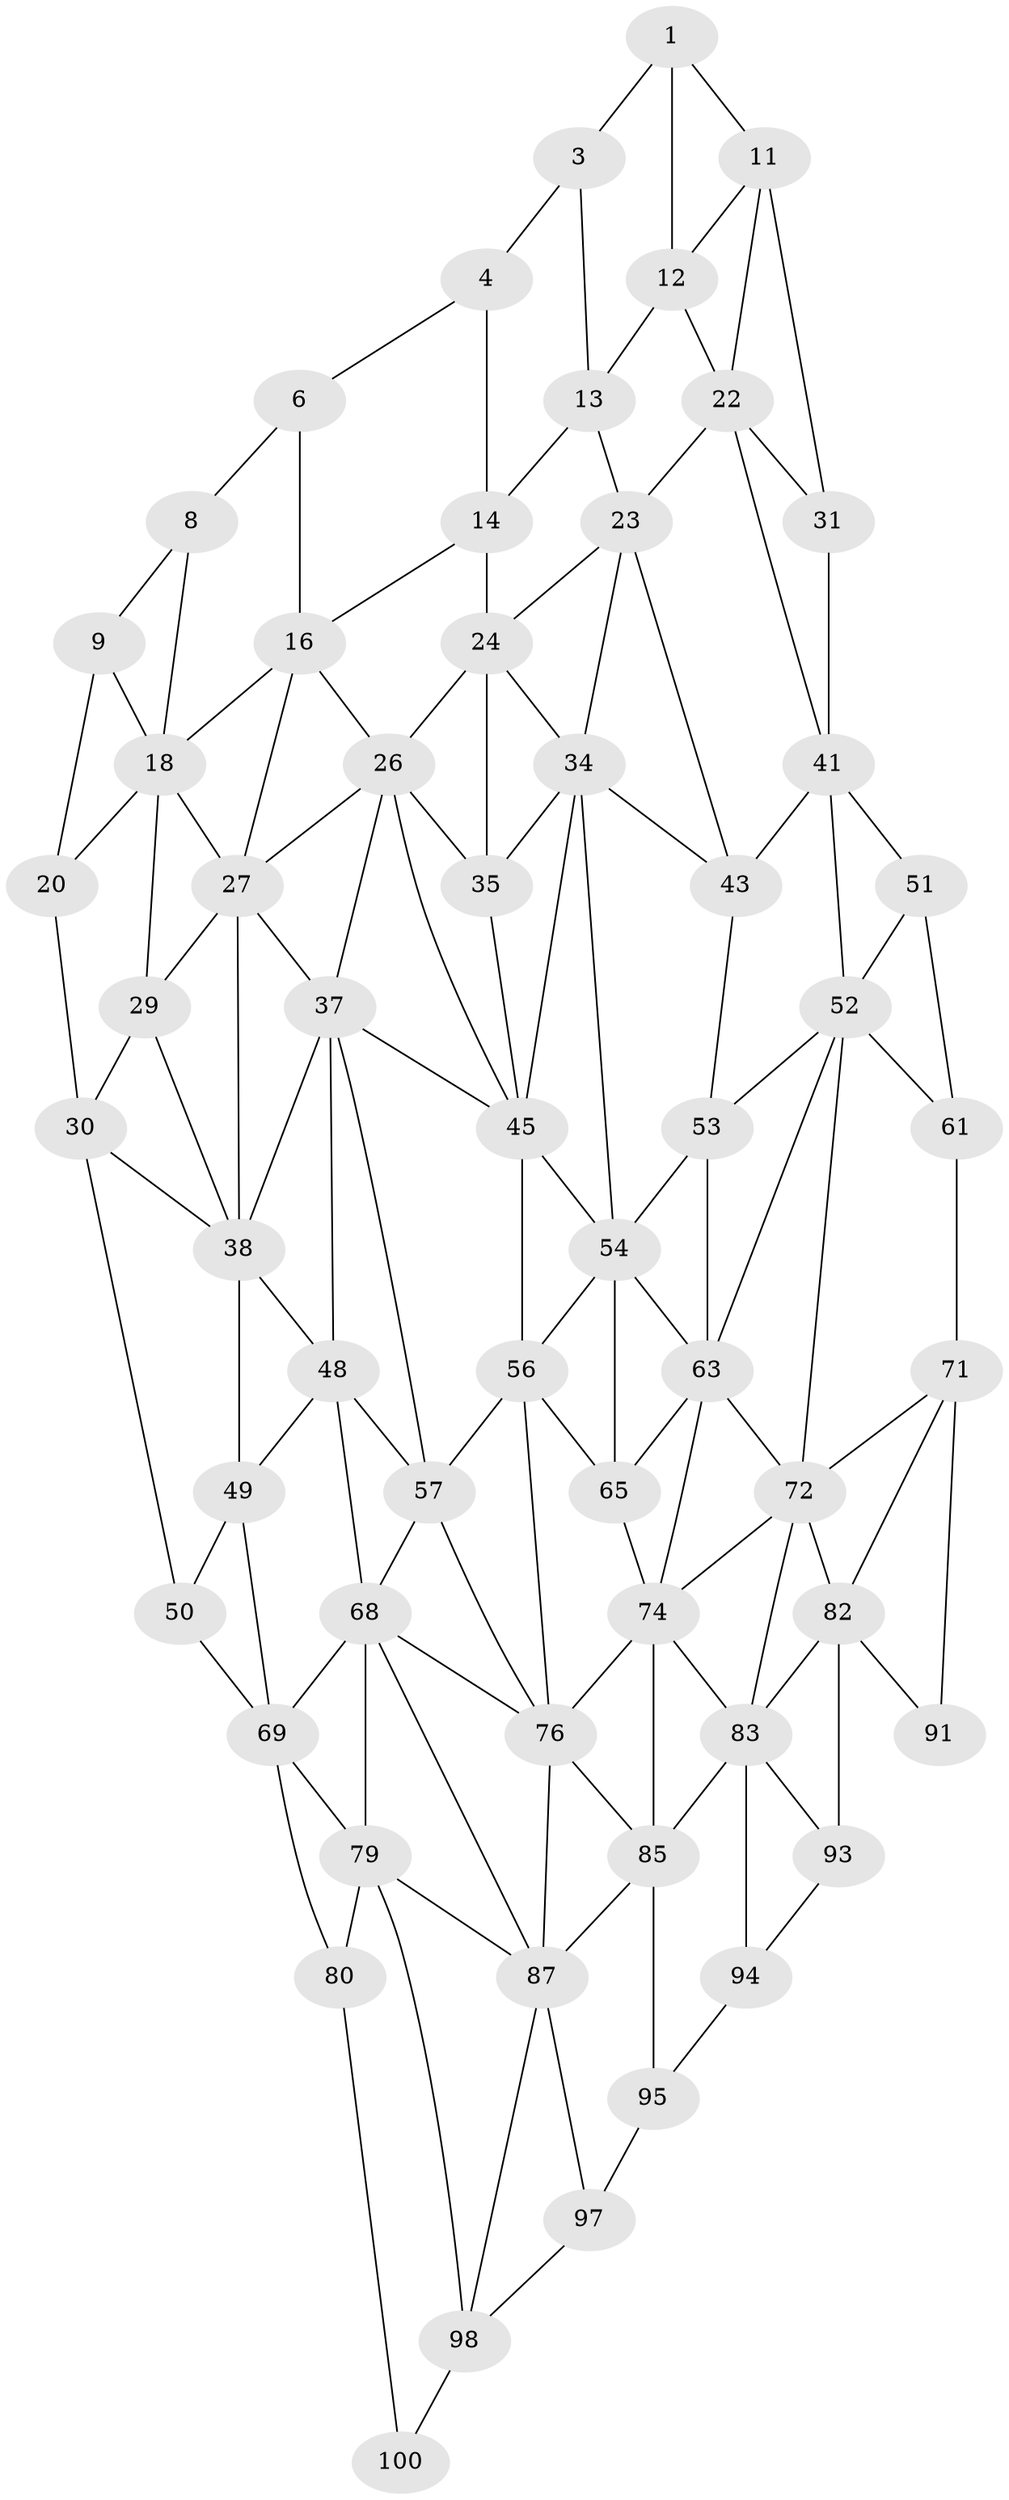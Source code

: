// original degree distribution, {2: 0.04, 3: 0.32, 4: 0.64}
// Generated by graph-tools (version 1.1) at 2025/11/02/21/25 10:11:12]
// undirected, 59 vertices, 130 edges
graph export_dot {
graph [start="1"]
  node [color=gray90,style=filled];
  1 [super="+2"];
  3;
  4 [super="+5"];
  6 [super="+7"];
  8;
  9 [super="+10"];
  11 [super="+21"];
  12;
  13;
  14 [super="+15"];
  16 [super="+17"];
  18 [super="+19"];
  20;
  22 [super="+32"];
  23 [super="+33"];
  24 [super="+25"];
  26 [super="+36"];
  27 [super="+28"];
  29;
  30 [super="+40"];
  31;
  34 [super="+44"];
  35;
  37 [super="+47"];
  38 [super="+39"];
  41 [super="+42"];
  43;
  45 [super="+46"];
  48 [super="+58"];
  49 [super="+59"];
  50 [super="+60"];
  51;
  52 [super="+62"];
  53;
  54 [super="+55"];
  56 [super="+66"];
  57 [super="+67"];
  61;
  63 [super="+64"];
  65;
  68 [super="+78"];
  69 [super="+70"];
  71 [super="+81"];
  72 [super="+73"];
  74 [super="+75"];
  76 [super="+77"];
  79 [super="+89"];
  80 [super="+90"];
  82 [super="+92"];
  83 [super="+84"];
  85 [super="+86"];
  87 [super="+88"];
  91;
  93;
  94;
  95 [super="+96"];
  97;
  98 [super="+99"];
  100;
  1 -- 11;
  1 -- 3;
  1 -- 12;
  3 -- 13;
  3 -- 4;
  4 -- 14 [weight=2];
  4 -- 6;
  6 -- 16 [weight=2];
  6 -- 8;
  8 -- 18;
  8 -- 9;
  9 -- 18;
  9 -- 20;
  11 -- 12;
  11 -- 22;
  11 -- 31;
  12 -- 22;
  12 -- 13;
  13 -- 23;
  13 -- 14;
  14 -- 24 [weight=2];
  14 -- 16;
  16 -- 26;
  16 -- 18;
  16 -- 27;
  18 -- 20;
  18 -- 29;
  18 -- 27;
  20 -- 30;
  22 -- 23 [weight=2];
  22 -- 41;
  22 -- 31;
  23 -- 24;
  23 -- 34;
  23 -- 43;
  24 -- 34;
  24 -- 26;
  24 -- 35;
  26 -- 27;
  26 -- 37;
  26 -- 35;
  26 -- 45;
  27 -- 37;
  27 -- 29;
  27 -- 38;
  29 -- 30;
  29 -- 38;
  30 -- 50;
  30 -- 38;
  31 -- 41;
  34 -- 35;
  34 -- 43;
  34 -- 45;
  34 -- 54;
  35 -- 45;
  37 -- 38;
  37 -- 48;
  37 -- 57;
  37 -- 45;
  38 -- 48;
  38 -- 49;
  41 -- 51;
  41 -- 43;
  41 -- 52;
  43 -- 53;
  45 -- 56;
  45 -- 54;
  48 -- 49 [weight=2];
  48 -- 57;
  48 -- 68;
  49 -- 50 [weight=2];
  49 -- 69;
  50 -- 69;
  51 -- 61;
  51 -- 52;
  52 -- 53;
  52 -- 72;
  52 -- 61;
  52 -- 63;
  53 -- 63;
  53 -- 54;
  54 -- 56;
  54 -- 65;
  54 -- 63;
  56 -- 57 [weight=2];
  56 -- 65;
  56 -- 76;
  57 -- 68;
  57 -- 76;
  61 -- 71;
  63 -- 72;
  63 -- 65;
  63 -- 74;
  65 -- 74;
  68 -- 69;
  68 -- 79;
  68 -- 76;
  68 -- 87;
  69 -- 79;
  69 -- 80;
  71 -- 72;
  71 -- 82;
  71 -- 91;
  72 -- 82;
  72 -- 74;
  72 -- 83;
  74 -- 83;
  74 -- 76;
  74 -- 85;
  76 -- 85;
  76 -- 87;
  79 -- 80 [weight=2];
  79 -- 98;
  79 -- 87;
  80 -- 100;
  82 -- 83;
  82 -- 91;
  82 -- 93;
  83 -- 93;
  83 -- 85;
  83 -- 94;
  85 -- 95 [weight=2];
  85 -- 87;
  87 -- 97;
  87 -- 98;
  93 -- 94;
  94 -- 95;
  95 -- 97;
  97 -- 98;
  98 -- 100;
}

